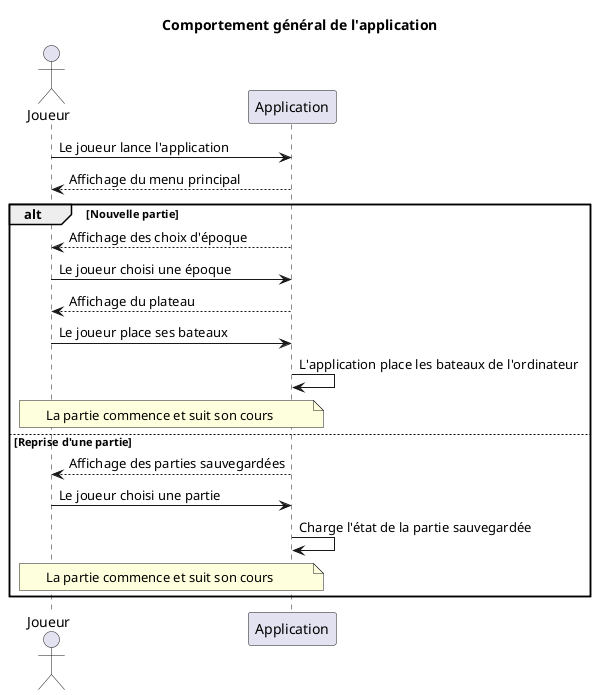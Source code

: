 @startuml

title Comportement général de l'application

actor Joueur
participant Application

Joueur -> Application : Le joueur lance l'application
Application --> Joueur : Affichage du menu principal

alt Nouvelle partie

    Application --> Joueur : Affichage des choix d'époque

    Joueur -> Application : Le joueur choisi une époque

    Application --> Joueur : Affichage du plateau

    Joueur -> Application : Le joueur place ses bateaux

    Application -> Application : L'application place les bateaux de l'ordinateur

    note over Joueur, Application
        La partie commence et suit son cours    
    end note

else Reprise d'une partie

    Application --> Joueur : Affichage des parties sauvegardées

    Joueur -> Application : Le joueur choisi une partie

    Application -> Application : Charge l'état de la partie sauvegardée

    note over Joueur, Application
        La partie commence et suit son cours    
    end note

end



@enduml
